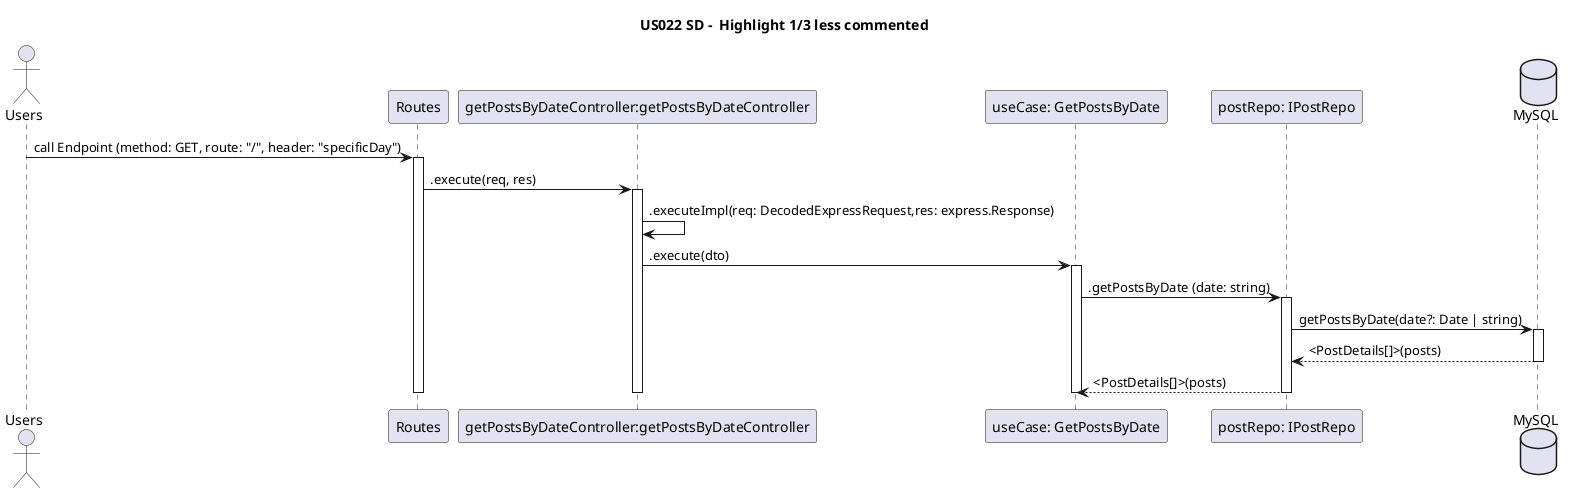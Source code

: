 @startuml SD-Display post with most Comments on a given day

title US022 SD -  Highlight 1/3 less commented

actor Users
participant Routes
participant "getPostsByDateController:getPostsByDateController" as getPostsByDateController
participant "useCase: GetPostsByDate" as GetPostsByDateUseCase
participant "postRepo: IPostRepo" as IPostRepo
database MySQL as database

Users -> Routes : call Endpoint (method: GET, route: "/", header: "specificDay")
activate Routes

Routes -> getPostsByDateController: .execute(req, res)
activate getPostsByDateController

getPostsByDateController -> getPostsByDateController: .executeImpl(req: DecodedExpressRequest,res: express.Response)
getPostsByDateController -> GetPostsByDateUseCase: .execute(dto)
activate GetPostsByDateUseCase

GetPostsByDateUseCase -> IPostRepo: .getPostsByDate (date: string)
activate IPostRepo

IPostRepo -> database: getPostsByDate(date?: Date | string)
activate database

database --> IPostRepo: <PostDetails[]>(posts)
deactivate database

IPostRepo --> GetPostsByDateUseCase: <PostDetails[]>(posts)
deactivate IPostRepo
deactivate GetPostsByDateUseCase
deactivate getPostsByDateController
deactivate Routes

@enduml
